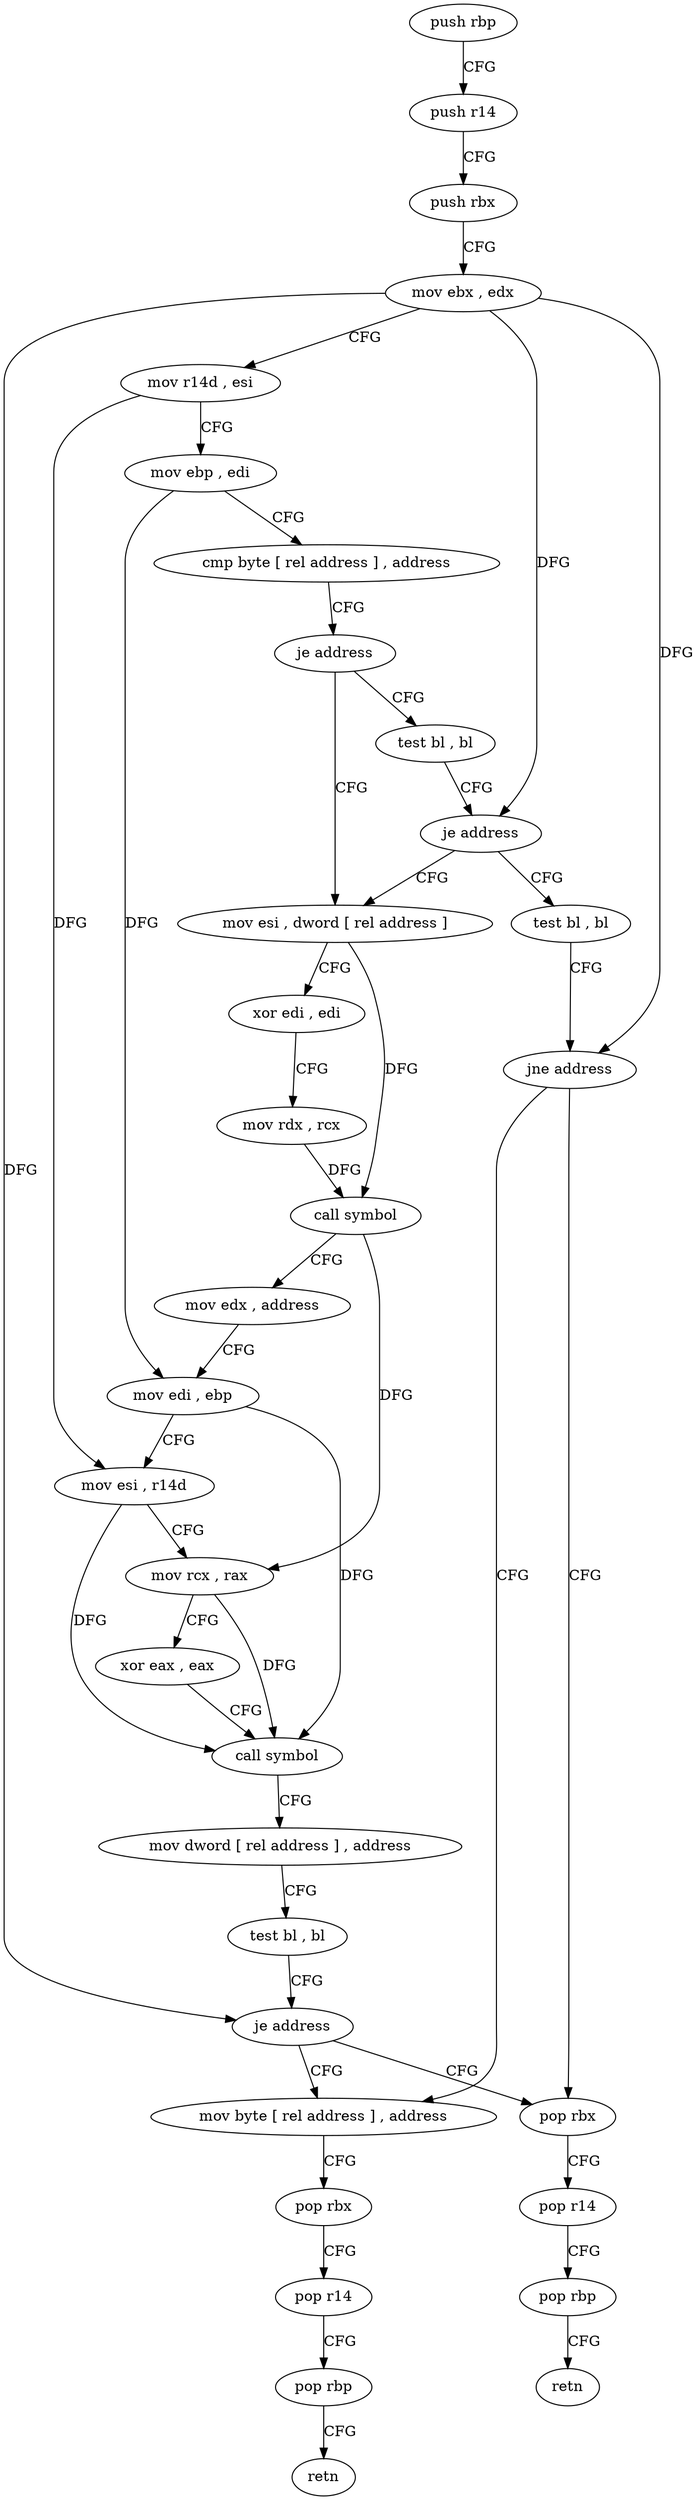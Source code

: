 digraph "func" {
"4233408" [label = "push rbp" ]
"4233409" [label = "push r14" ]
"4233411" [label = "push rbx" ]
"4233412" [label = "mov ebx , edx" ]
"4233414" [label = "mov r14d , esi" ]
"4233417" [label = "mov ebp , edi" ]
"4233419" [label = "cmp byte [ rel address ] , address" ]
"4233426" [label = "je address" ]
"4233441" [label = "mov esi , dword [ rel address ]" ]
"4233428" [label = "test bl , bl" ]
"4233447" [label = "xor edi , edi" ]
"4233449" [label = "mov rdx , rcx" ]
"4233452" [label = "call symbol" ]
"4233457" [label = "mov edx , address" ]
"4233462" [label = "mov edi , ebp" ]
"4233464" [label = "mov esi , r14d" ]
"4233467" [label = "mov rcx , rax" ]
"4233470" [label = "xor eax , eax" ]
"4233472" [label = "call symbol" ]
"4233477" [label = "mov dword [ rel address ] , address" ]
"4233487" [label = "test bl , bl" ]
"4233489" [label = "je address" ]
"4233436" [label = "pop rbx" ]
"4233491" [label = "mov byte [ rel address ] , address" ]
"4233430" [label = "je address" ]
"4233432" [label = "test bl , bl" ]
"4233437" [label = "pop r14" ]
"4233439" [label = "pop rbp" ]
"4233440" [label = "retn" ]
"4233498" [label = "pop rbx" ]
"4233499" [label = "pop r14" ]
"4233501" [label = "pop rbp" ]
"4233502" [label = "retn" ]
"4233434" [label = "jne address" ]
"4233408" -> "4233409" [ label = "CFG" ]
"4233409" -> "4233411" [ label = "CFG" ]
"4233411" -> "4233412" [ label = "CFG" ]
"4233412" -> "4233414" [ label = "CFG" ]
"4233412" -> "4233489" [ label = "DFG" ]
"4233412" -> "4233430" [ label = "DFG" ]
"4233412" -> "4233434" [ label = "DFG" ]
"4233414" -> "4233417" [ label = "CFG" ]
"4233414" -> "4233464" [ label = "DFG" ]
"4233417" -> "4233419" [ label = "CFG" ]
"4233417" -> "4233462" [ label = "DFG" ]
"4233419" -> "4233426" [ label = "CFG" ]
"4233426" -> "4233441" [ label = "CFG" ]
"4233426" -> "4233428" [ label = "CFG" ]
"4233441" -> "4233447" [ label = "CFG" ]
"4233441" -> "4233452" [ label = "DFG" ]
"4233428" -> "4233430" [ label = "CFG" ]
"4233447" -> "4233449" [ label = "CFG" ]
"4233449" -> "4233452" [ label = "DFG" ]
"4233452" -> "4233457" [ label = "CFG" ]
"4233452" -> "4233467" [ label = "DFG" ]
"4233457" -> "4233462" [ label = "CFG" ]
"4233462" -> "4233464" [ label = "CFG" ]
"4233462" -> "4233472" [ label = "DFG" ]
"4233464" -> "4233467" [ label = "CFG" ]
"4233464" -> "4233472" [ label = "DFG" ]
"4233467" -> "4233470" [ label = "CFG" ]
"4233467" -> "4233472" [ label = "DFG" ]
"4233470" -> "4233472" [ label = "CFG" ]
"4233472" -> "4233477" [ label = "CFG" ]
"4233477" -> "4233487" [ label = "CFG" ]
"4233487" -> "4233489" [ label = "CFG" ]
"4233489" -> "4233436" [ label = "CFG" ]
"4233489" -> "4233491" [ label = "CFG" ]
"4233436" -> "4233437" [ label = "CFG" ]
"4233491" -> "4233498" [ label = "CFG" ]
"4233430" -> "4233441" [ label = "CFG" ]
"4233430" -> "4233432" [ label = "CFG" ]
"4233432" -> "4233434" [ label = "CFG" ]
"4233437" -> "4233439" [ label = "CFG" ]
"4233439" -> "4233440" [ label = "CFG" ]
"4233498" -> "4233499" [ label = "CFG" ]
"4233499" -> "4233501" [ label = "CFG" ]
"4233501" -> "4233502" [ label = "CFG" ]
"4233434" -> "4233491" [ label = "CFG" ]
"4233434" -> "4233436" [ label = "CFG" ]
}
